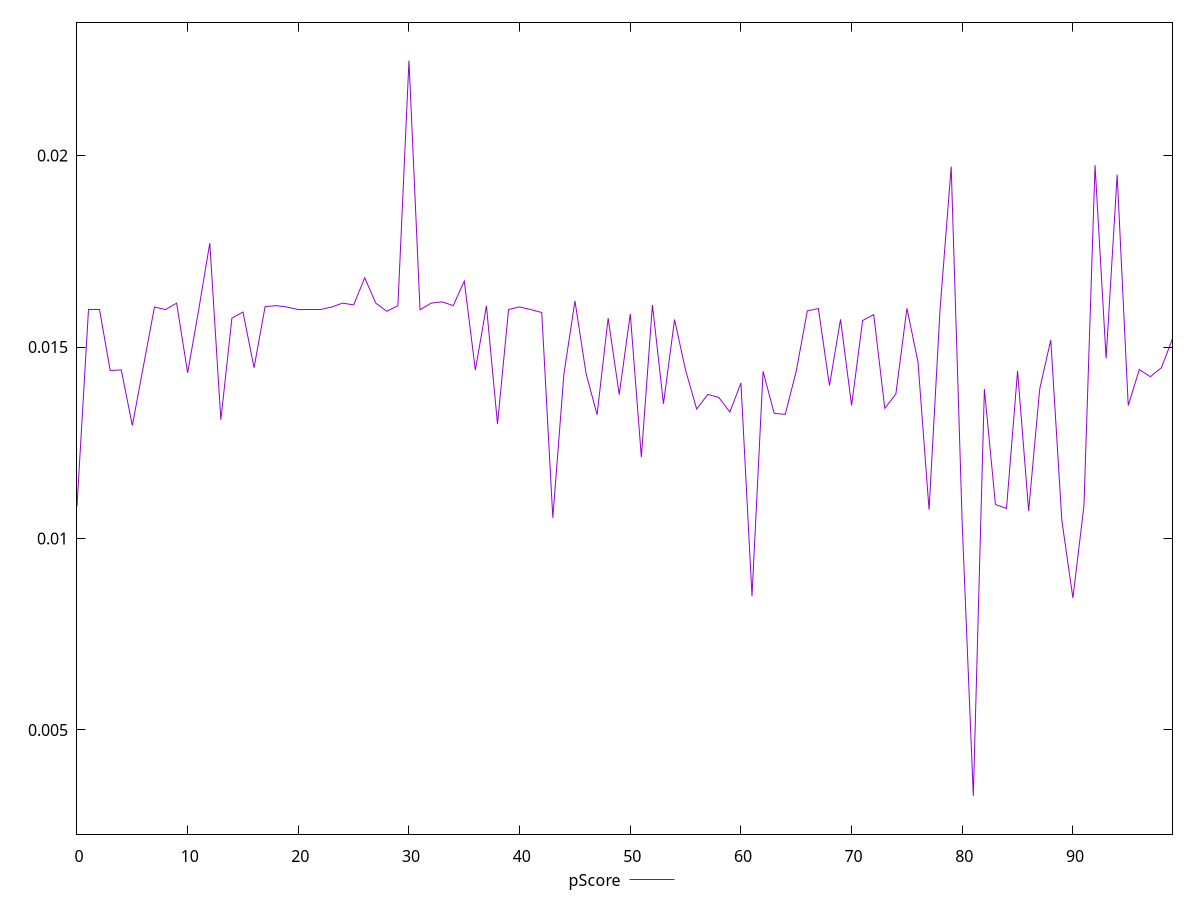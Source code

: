 reset

$pScore <<EOF
0 0.010843271817386979
1 0.015979855564776158
2 0.015979855564776158
3 0.014386981929361609
4 0.014402867958476062
5 0.01295103144472054
6 0.014496099979403265
7 0.01604363041196122
8 0.015977970364378036
9 0.01614626382208406
10 0.014325879314558365
11 0.015977970364378036
12 0.017713625979970227
13 0.013100293117394857
14 0.01575714040397963
15 0.015913320893885752
16 0.014460551816508072
17 0.016056087046654843
18 0.01608012359716171
19 0.01604363041196122
20 0.015977970364378036
21 0.015979855564776158
22 0.015979855564776158
23 0.01604363041196122
24 0.01614626382208406
25 0.016100466918116618
26 0.016807579942721584
27 0.01614626382208406
28 0.0159327894924024
29 0.01608012359716171
30 0.022479703443680554
31 0.015973376253280103
32 0.01614626382208406
33 0.01618020248625579
34 0.01608012359716171
35 0.016721447244140153
36 0.014396068163762377
37 0.016075495899764203
38 0.012988163931415664
39 0.015979855564776158
40 0.016046471594553247
41 0.015977970364378036
42 0.01590136424820432
43 0.01054009786156912
44 0.014290361166314713
45 0.016202428796727675
46 0.014313035416931519
47 0.013231458835038012
48 0.0157539285051303
49 0.013758064974736472
50 0.015863089645354933
51 0.012125436605143869
52 0.016098701857770514
53 0.01351681891062917
54 0.015717227383353738
55 0.014391676401070364
56 0.013379631800553238
57 0.013761531440339259
58 0.013682833709782405
59 0.013300845863417843
60 0.014061258583540681
61 0.008495090279159234
62 0.014365683765425075
63 0.013268808326996617
64 0.013240808171843643
65 0.014371360698387292
66 0.01594491737981313
67 0.016003678099022534
68 0.013991776929477284
69 0.01572196870963305
70 0.013473715078415216
71 0.0156926680639643
72 0.01584618332497556
73 0.013399057131375625
74 0.01377061792781975
75 0.01601042215594728
76 0.014610918377244653
77 0.010752980686971503
78 0.016005109085706737
79 0.019709859964809007
80 0.01035808192855403
81 0.003279516712687891
82 0.013904429292915299
83 0.010887259294668383
84 0.010784820963087138
85 0.01437737022900043
86 0.010723004855411167
87 0.013903958006330208
88 0.01518443314525103
89 0.010471087550219194
90 0.008446508384756302
91 0.010860700127271139
92 0.0197469404917876
93 0.01470598139064655
94 0.01949947396285412
95 0.013472318876186606
96 0.014410309872571081
97 0.01422430884962872
98 0.014461182548883011
99 0.015216192783926275
EOF

set key outside below
set xrange [0:99]
set yrange [0.002279516712687891:0.023479703443680555]
set trange [0.002279516712687891:0.023479703443680555]
set terminal svg size 640, 500 enhanced background rgb 'white'
set output "report_00025_2021-02-22T21:38:55.199Z/cumulative-layout-shift/samples/pages/pScore/values.svg"

plot $pScore title "pScore" with line

reset
